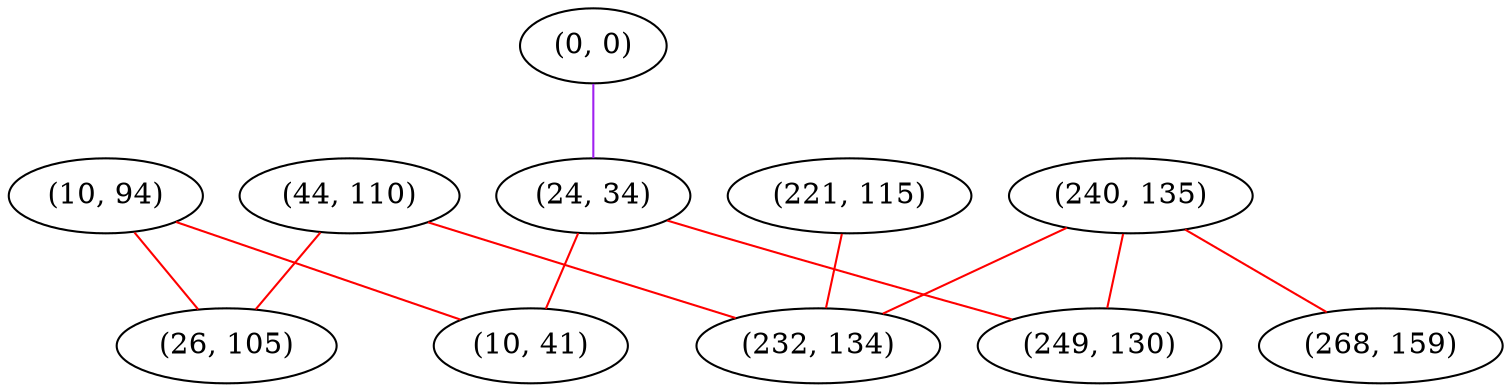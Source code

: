 graph "" {
"(10, 94)";
"(44, 110)";
"(221, 115)";
"(26, 105)";
"(240, 135)";
"(268, 159)";
"(0, 0)";
"(24, 34)";
"(249, 130)";
"(232, 134)";
"(10, 41)";
"(10, 94)" -- "(10, 41)"  [color=red, key=0, weight=1];
"(10, 94)" -- "(26, 105)"  [color=red, key=0, weight=1];
"(44, 110)" -- "(232, 134)"  [color=red, key=0, weight=1];
"(44, 110)" -- "(26, 105)"  [color=red, key=0, weight=1];
"(221, 115)" -- "(232, 134)"  [color=red, key=0, weight=1];
"(240, 135)" -- "(249, 130)"  [color=red, key=0, weight=1];
"(240, 135)" -- "(232, 134)"  [color=red, key=0, weight=1];
"(240, 135)" -- "(268, 159)"  [color=red, key=0, weight=1];
"(0, 0)" -- "(24, 34)"  [color=purple, key=0, weight=4];
"(24, 34)" -- "(249, 130)"  [color=red, key=0, weight=1];
"(24, 34)" -- "(10, 41)"  [color=red, key=0, weight=1];
}
